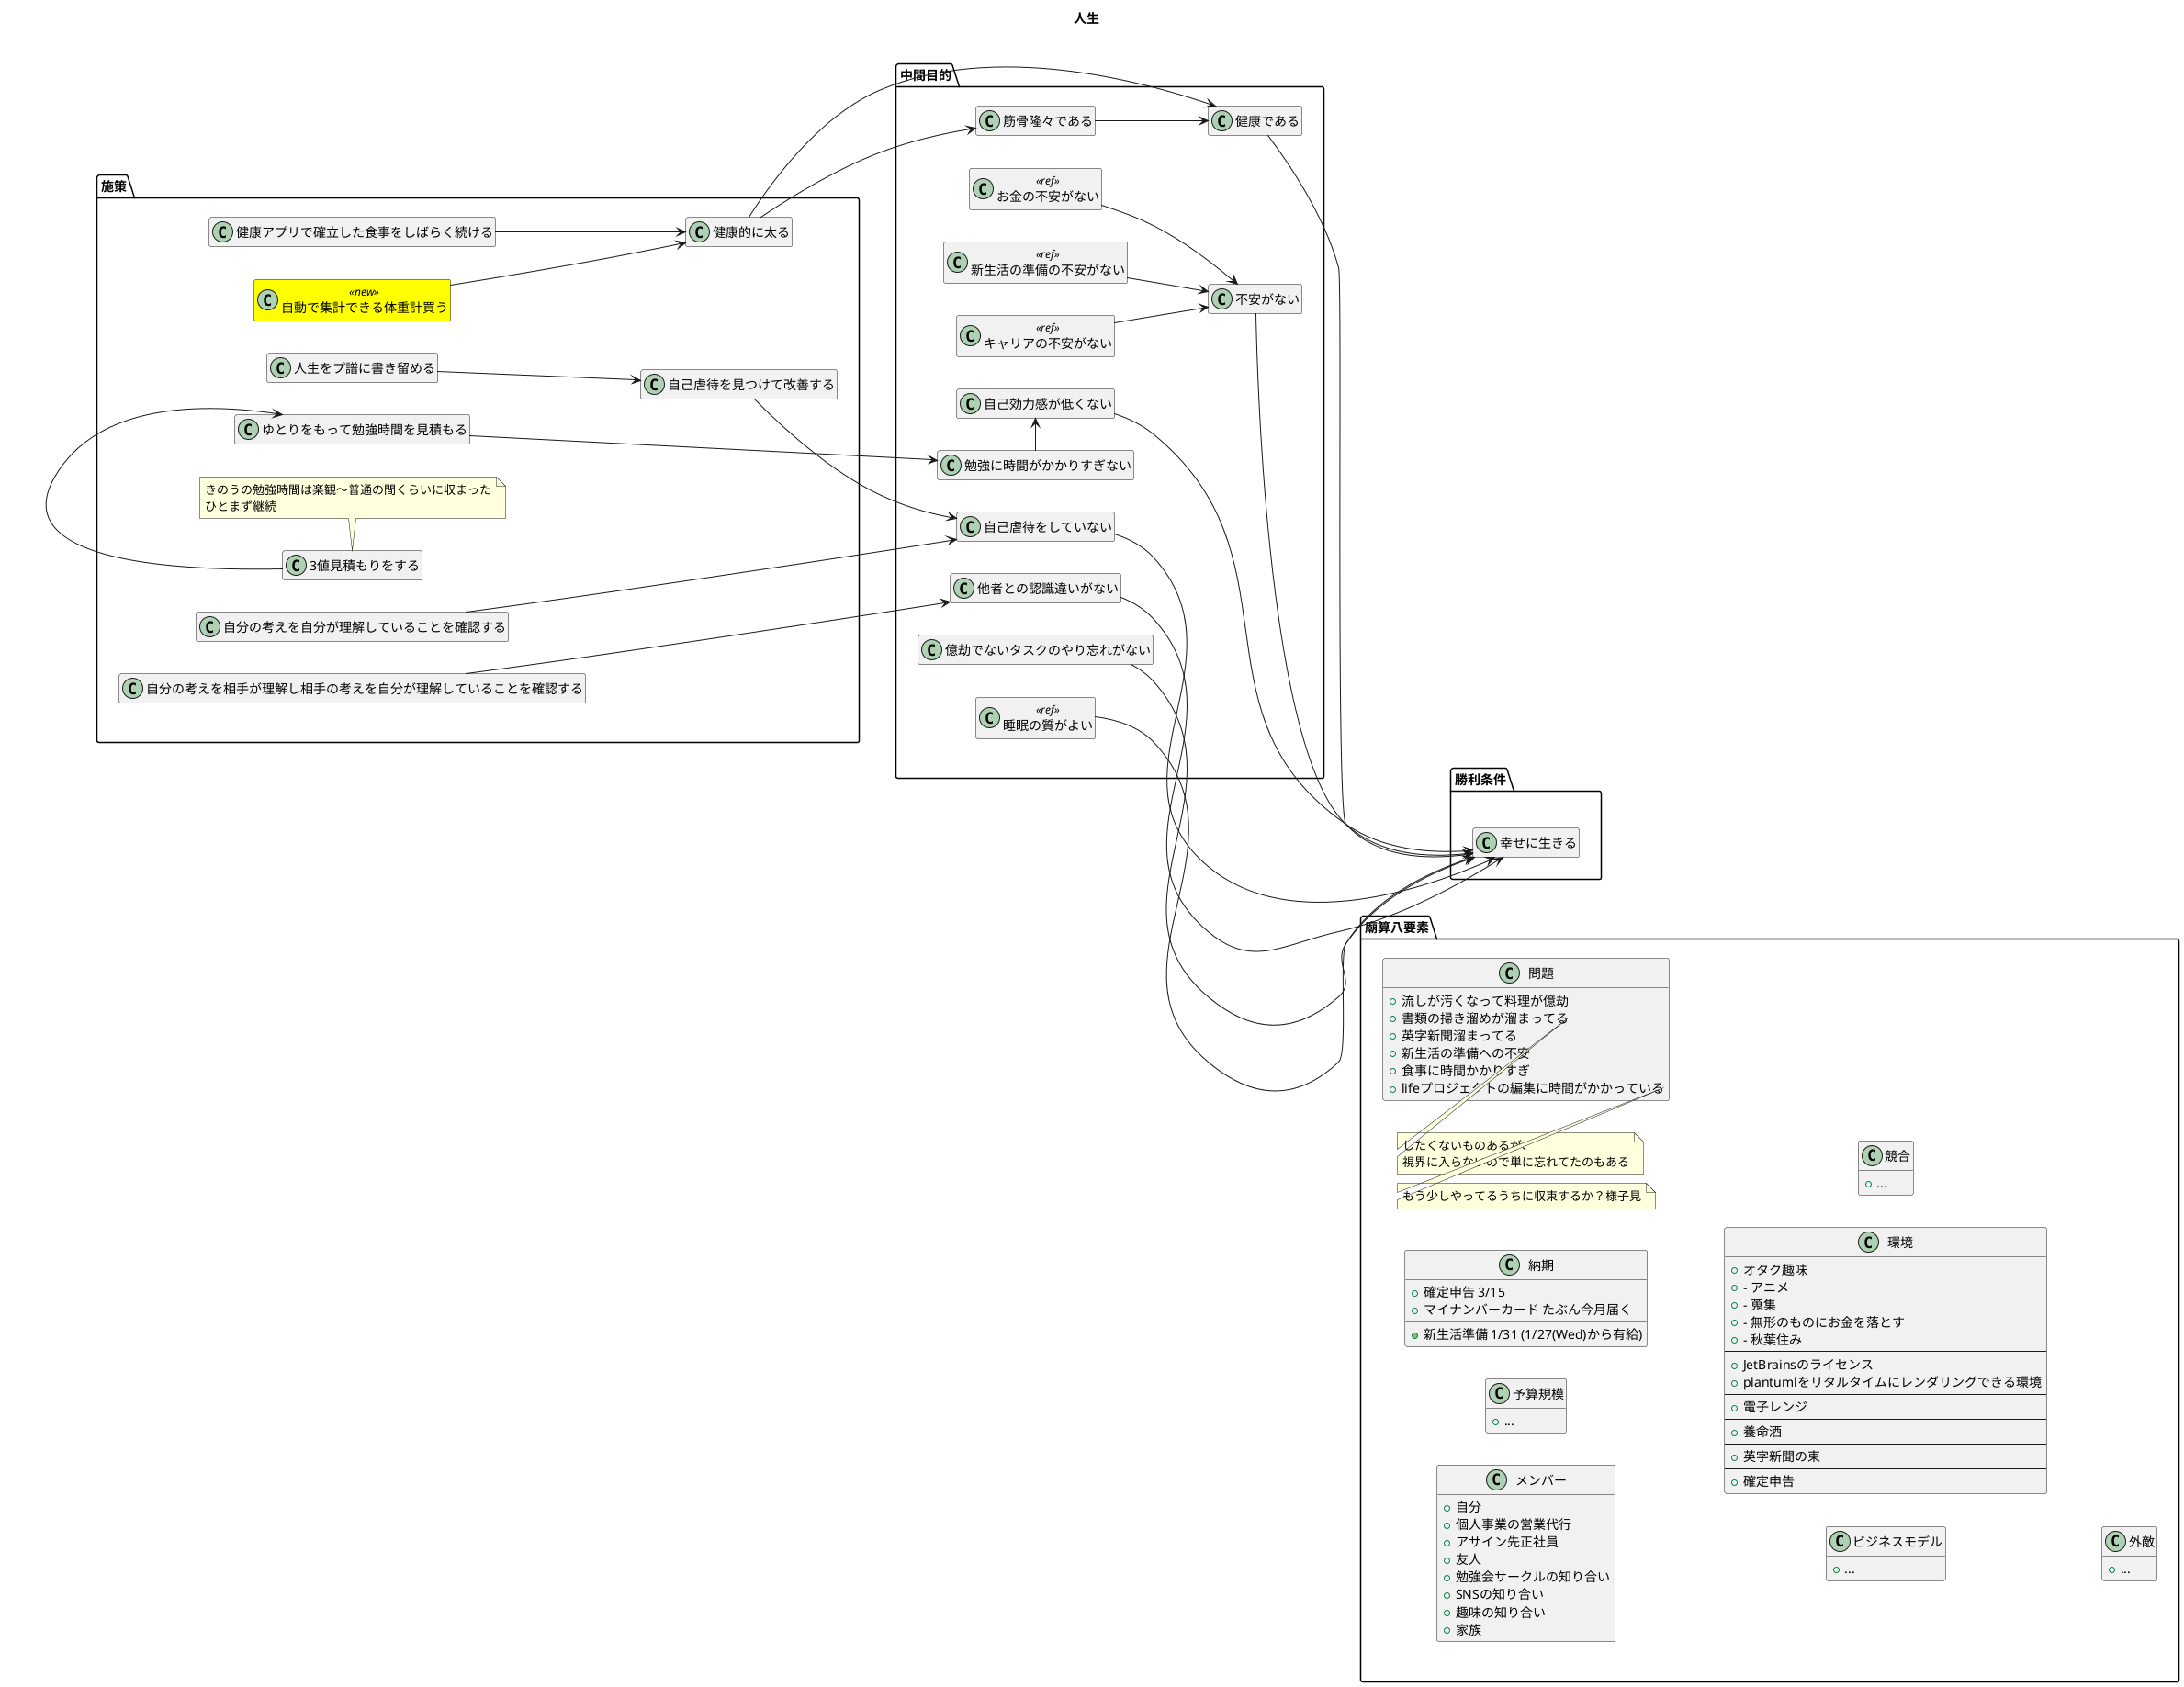 @startuml

title 人生

hide empty members
skinparam class {
  BackgroundColor<<deprecated>> Grey
  BackgroundColor<<done>> Cyan
  BackgroundColor<<new>> Yellow
}

left to right direction

package 勝利条件 {
  class 幸せに生きる
}

package 中間目的 {
  class 不安がない
  不安がない --> 幸せに生きる

  class キャリアの不安がない<<ref>>
  キャリアの不安がない --> 不安がない

  class お金の不安がない<<ref>>
  お金の不安がない --> 不安がない

  class 新生活の準備の不安がない<<ref>>
  新生活の準備の不安がない --> 不安がない

  class 自己虐待をしていない
  自己虐待をしていない --> 幸せに生きる

  class 他者との認識違いがない
  他者との認識違いがない --> 幸せに生きる

  class 健康である
  健康である --> 幸せに生きる
  class 筋骨隆々である
  筋骨隆々である --> 健康である

  class 億劫でないタスクのやり忘れがない
  億劫でないタスクのやり忘れがない --> 幸せに生きる

  class 睡眠の質がよい<<ref>>
  睡眠の質がよい --> 幸せに生きる

  class 自己効力感が低くない
  自己効力感が低くない --> 幸せに生きる

  class 勉強に時間がかかりすぎない
  勉強に時間がかかりすぎない -> 自己効力感が低くない
}

package 施策 {
  class 自己虐待を見つけて改善する
  自己虐待を見つけて改善する --> 自己虐待をしていない

  class 人生をプ譜に書き留める
  人生をプ譜に書き留める --> 自己虐待を見つけて改善する


  class 自分の考えを相手が理解し相手の考えを自分が理解していることを確認する
  自分の考えを相手が理解し相手の考えを自分が理解していることを確認する --> 他者との認識違いがない

  class 自分の考えを自分が理解していることを確認する
  自分の考えを自分が理解していることを確認する --> 自己虐待をしていない


  class 健康的に太る
  健康的に太る --> 筋骨隆々である
  健康的に太る --> 健康である
  class 健康アプリで確立した食事をしばらく続ける
  健康アプリで確立した食事をしばらく続ける --> 健康的に太る
  class 自動で集計できる体重計買う<<new>>
  自動で集計できる体重計買う --> 健康的に太る

  class ゆとりをもって勉強時間を見積もる
  ゆとりをもって勉強時間を見積もる --> 勉強に時間がかかりすぎない
  class 3値見積もりをする
  note bottom
  きのうの勉強時間は楽観〜普通の間くらいに収まった
  ひとまず継続
  end note
  3値見積もりをする -> ゆとりをもって勉強時間を見積もる
}

package 廟算八要素 {
  class メンバー {
   + 自分
   + 個人事業の営業代行
   + アサイン先正社員
   + 友人
   + 勉強会サークルの知り合い
   + SNSの知り合い
   + 趣味の知り合い
   + 家族
  }
  class 予算規模 {
   + ...
  }
  class 納期 {
   + 確定申告 3/15
   + マイナンバーカード たぶん今月届く
   + 新生活準備 1/31 (1/27(Wed)から有給)
  }
  class ビジネスモデル {
   + ...
  }
  class 環境 {
   + オタク趣味
   + - アニメ
   + - 蒐集
   + - 無形のものにお金を落とす
   + - 秋葉住み
   --
   + JetBrainsのライセンス
   + plantumlをリタルタイムにレンダリングできる環境
   --
   + 電子レンジ
   --
   + 養命酒
   --
   + 英字新聞の束
   --
   + 確定申告
  }

  class 競合 {
   + ...
  }
  class 外敵 {
   + ...
  }
  class 問題 {
   + 流しが汚くなって料理が億劫
   + 書類の掃き溜めが溜まってる
   + 英字新聞溜まってる
   + 新生活の準備への不安
   + 食事に時間かかりすぎ
   + lifeプロジェクトの編集に時間がかかっている
  }
  note right of 問題::書類の掃き溜めが溜まってる
  したくないものあるが、
  視界に入らないので単に忘れてたのもある
  end note
  note right of 問題::lifeプロジェクトの編集に時間がかかっている
  もう少しやってるうちに収束するか？様子見
  end note
}

中間目的 --u[hidden]--> 勝利条件
施策 --u[hidden]--> 中間目的
廟算八要素 ---u[hidden]--> 施策

@enduml
